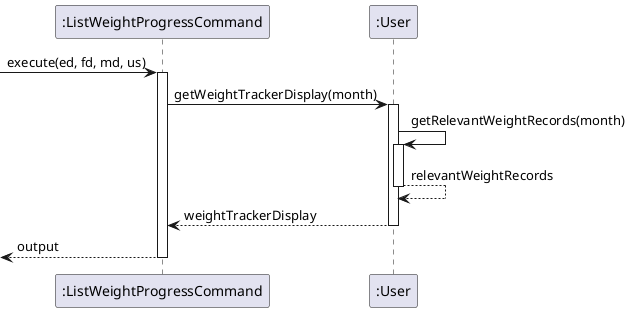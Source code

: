 @startuml
autoactivate on
participant ":ListWeightProgressCommand" as command
participant ":User" as user

-> command: execute(ed, fd, md, us)
command-> user: getWeightTrackerDisplay(month)
user -> user: getRelevantWeightRecords(month)
user --> user: relevantWeightRecords
user --> command: weightTrackerDisplay
<--command: output
@enduml